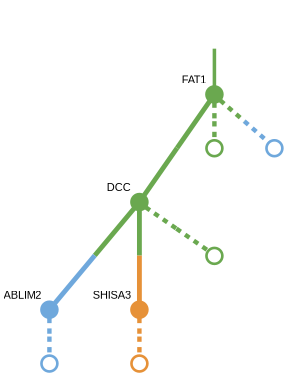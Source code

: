 strict digraph  {
graph[splines=false]; nodesep=0.7; rankdir=TB; ranksep=0.6; forcelabels=true; dpi=600; size=2.5;
0 [color="#6fa8dcff", fillcolor="#6fa8dcff", fixedsize=true, fontname=Arial, fontsize="12pt", height="0.25", label="", penwidth=3, shape=circle, style=filled, xlabel=ABLIM2];
6 [color="#6fa8dcff", fillcolor="#6fa8dcff", fixedsize=true, fontname=Arial, fontsize="12pt", height="0.25", label="", penwidth=3, shape=circle, style=solid, xlabel=""];
1 [color="#6aa84fff", fillcolor="#6aa84fff", fixedsize=true, fontname=Arial, fontsize="12pt", height="0.25", label="", penwidth=3, shape=circle, style=filled, xlabel=FAT1];
2 [color="#6aa84fff", fillcolor="#6aa84fff", fixedsize=true, fontname=Arial, fontsize="12pt", height="0.25", label="", penwidth=3, shape=circle, style=filled, xlabel=DCC];
4 [color="#6aa84fff", fillcolor="#6aa84fff", fixedsize=true, fontname=Arial, fontsize="12pt", height="0.25", label="", penwidth=3, shape=circle, style=solid, xlabel=""];
5 [color="#6fa8dcff", fillcolor="#6fa8dcff", fixedsize=true, fontname=Arial, fontsize="12pt", height="0.25", label="", penwidth=3, shape=circle, style=solid, xlabel=""];
3 [color="#e69138ff", fillcolor="#e69138ff", fixedsize=true, fontname=Arial, fontsize="12pt", height="0.25", label="", penwidth=3, shape=circle, style=filled, xlabel=SHISA3];
7 [color="#6aa84fff", fillcolor="#6aa84fff", fixedsize=true, fontname=Arial, fontsize="12pt", height="0.25", label="", penwidth=3, shape=circle, style=solid, xlabel=""];
8 [color="#e69138ff", fillcolor="#e69138ff", fixedsize=true, fontname=Arial, fontsize="12pt", height="0.25", label="", penwidth=3, shape=circle, style=solid, xlabel=""];
normal [label="", penwidth=3, style=invis, xlabel=FAT1];
0 -> 6  [arrowsize=0, color="#6fa8dcff;0.5:#6fa8dcff", minlen="1.75", penwidth=5, style=dashed];
1 -> 2  [arrowsize=0, color="#6aa84fff;0.5:#6aa84fff", minlen="2.5", penwidth="5.5", style=solid];
1 -> 4  [arrowsize=0, color="#6aa84fff;0.5:#6aa84fff", minlen="1.75", penwidth=5, style=dashed];
1 -> 5  [arrowsize=0, color="#6aa84fff;0.5:#6fa8dcff", minlen="1.75", penwidth=5, style=dashed];
2 -> 0  [arrowsize=0, color="#6aa84fff;0.5:#6fa8dcff", minlen="2.5", penwidth="5.5", style=solid];
2 -> 3  [arrowsize=0, color="#6aa84fff;0.5:#e69138ff", minlen="2.5", penwidth="5.5", style=solid];
2 -> 7  [arrowsize=0, color="#6aa84fff;0.5:#6aa84fff", minlen="1.75", penwidth=5, style=dashed];
3 -> 8  [arrowsize=0, color="#e69138ff;0.5:#e69138ff", minlen="1.75", penwidth=5, style=dashed];
normal -> 1  [arrowsize=0, color="#6aa84fff", label="", penwidth=4, style=solid];
}
